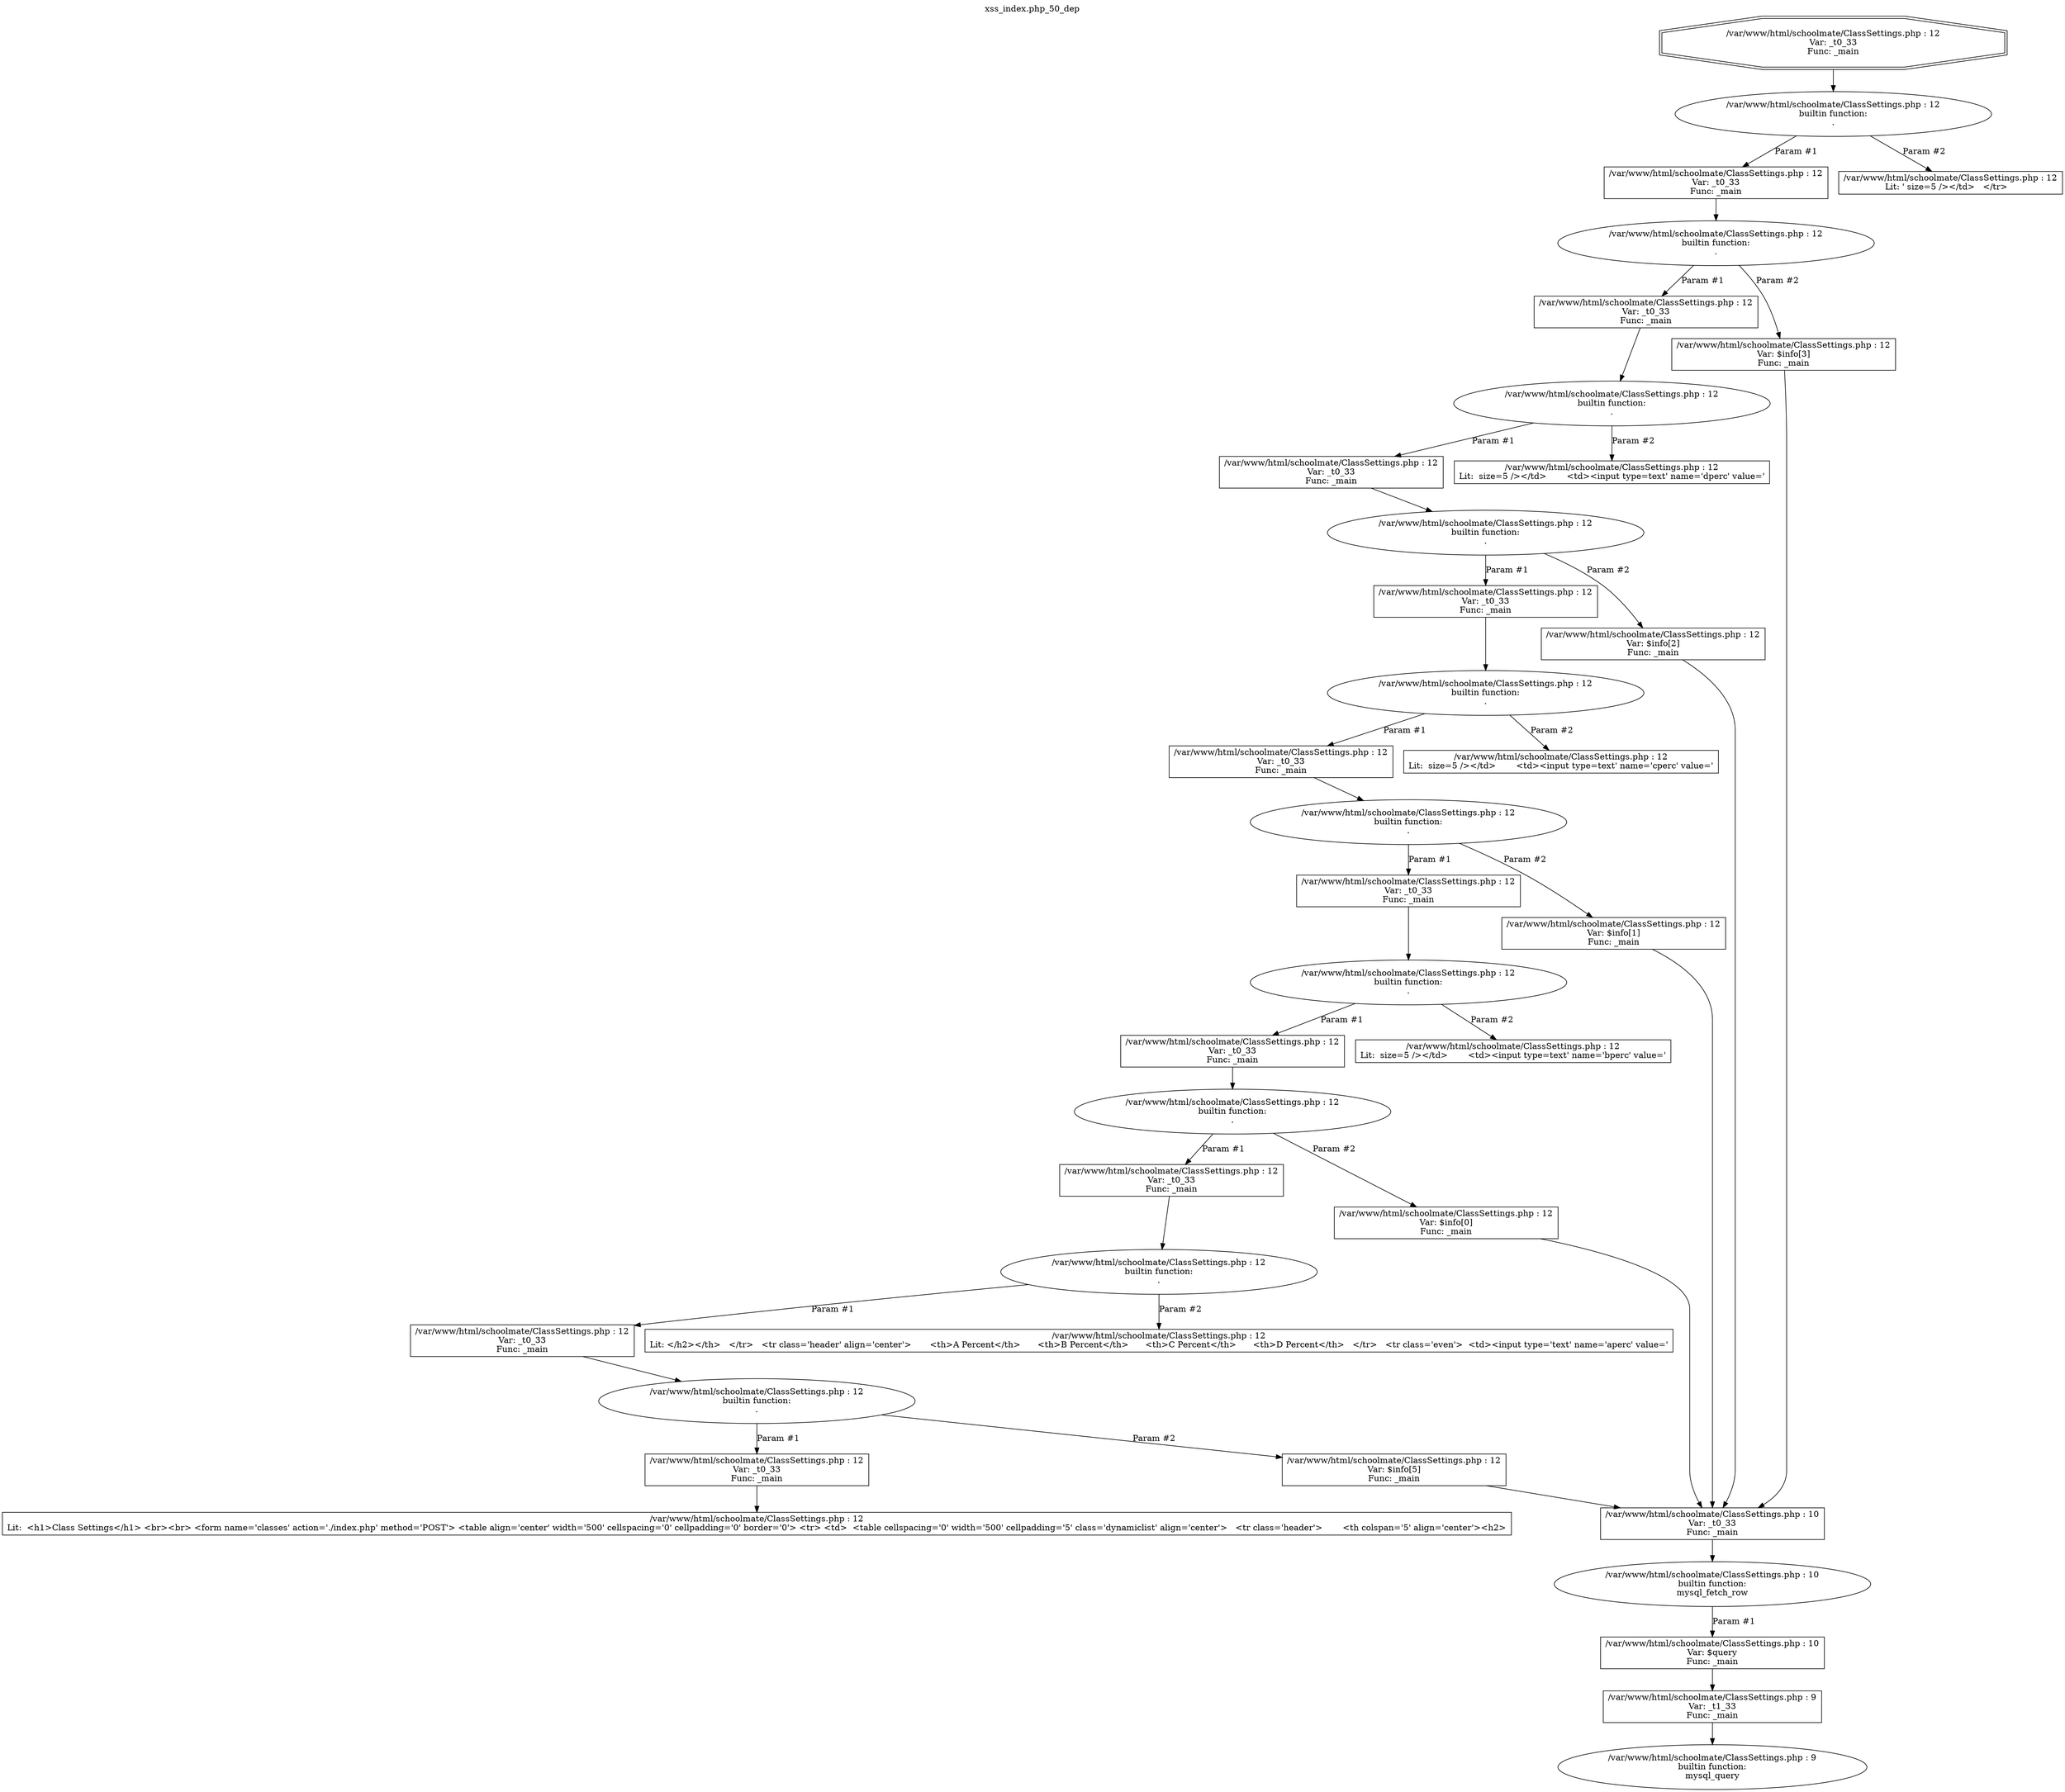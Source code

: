 digraph cfg {
  label="xss_index.php_50_dep";
  labelloc=t;
  n1 [shape=doubleoctagon, label="/var/www/html/schoolmate/ClassSettings.php : 12\nVar: _t0_33\nFunc: _main\n"];
  n2 [shape=ellipse, label="/var/www/html/schoolmate/ClassSettings.php : 12\nbuiltin function:\n.\n"];
  n3 [shape=box, label="/var/www/html/schoolmate/ClassSettings.php : 12\nVar: _t0_33\nFunc: _main\n"];
  n4 [shape=ellipse, label="/var/www/html/schoolmate/ClassSettings.php : 12\nbuiltin function:\n.\n"];
  n5 [shape=box, label="/var/www/html/schoolmate/ClassSettings.php : 12\nVar: _t0_33\nFunc: _main\n"];
  n6 [shape=ellipse, label="/var/www/html/schoolmate/ClassSettings.php : 12\nbuiltin function:\n.\n"];
  n7 [shape=box, label="/var/www/html/schoolmate/ClassSettings.php : 12\nVar: _t0_33\nFunc: _main\n"];
  n8 [shape=ellipse, label="/var/www/html/schoolmate/ClassSettings.php : 12\nbuiltin function:\n.\n"];
  n9 [shape=box, label="/var/www/html/schoolmate/ClassSettings.php : 12\nVar: _t0_33\nFunc: _main\n"];
  n10 [shape=ellipse, label="/var/www/html/schoolmate/ClassSettings.php : 12\nbuiltin function:\n.\n"];
  n11 [shape=box, label="/var/www/html/schoolmate/ClassSettings.php : 12\nVar: _t0_33\nFunc: _main\n"];
  n12 [shape=ellipse, label="/var/www/html/schoolmate/ClassSettings.php : 12\nbuiltin function:\n.\n"];
  n13 [shape=box, label="/var/www/html/schoolmate/ClassSettings.php : 12\nVar: _t0_33\nFunc: _main\n"];
  n14 [shape=ellipse, label="/var/www/html/schoolmate/ClassSettings.php : 12\nbuiltin function:\n.\n"];
  n15 [shape=box, label="/var/www/html/schoolmate/ClassSettings.php : 12\nVar: _t0_33\nFunc: _main\n"];
  n16 [shape=ellipse, label="/var/www/html/schoolmate/ClassSettings.php : 12\nbuiltin function:\n.\n"];
  n17 [shape=box, label="/var/www/html/schoolmate/ClassSettings.php : 12\nVar: _t0_33\nFunc: _main\n"];
  n18 [shape=ellipse, label="/var/www/html/schoolmate/ClassSettings.php : 12\nbuiltin function:\n.\n"];
  n19 [shape=box, label="/var/www/html/schoolmate/ClassSettings.php : 12\nVar: _t0_33\nFunc: _main\n"];
  n20 [shape=ellipse, label="/var/www/html/schoolmate/ClassSettings.php : 12\nbuiltin function:\n.\n"];
  n21 [shape=box, label="/var/www/html/schoolmate/ClassSettings.php : 12\nVar: _t0_33\nFunc: _main\n"];
  n22 [shape=box, label="/var/www/html/schoolmate/ClassSettings.php : 12\nLit:  <h1>Class Settings</h1> <br><br> <form name='classes' action='./index.php' method='POST'> <table align='center' width='500' cellspacing='0' cellpadding='0' border='0'> <tr> <td>  <table cellspacing='0' width='500' cellpadding='5' class='dynamiclist' align='center'>   <tr class='header'>	<th colspan='5' align='center'><h2>\n"];
  n23 [shape=box, label="/var/www/html/schoolmate/ClassSettings.php : 12\nVar: $info[5]\nFunc: _main\n"];
  n24 [shape=box, label="/var/www/html/schoolmate/ClassSettings.php : 10\nVar: _t0_33\nFunc: _main\n"];
  n25 [shape=ellipse, label="/var/www/html/schoolmate/ClassSettings.php : 10\nbuiltin function:\nmysql_fetch_row\n"];
  n26 [shape=box, label="/var/www/html/schoolmate/ClassSettings.php : 10\nVar: $query\nFunc: _main\n"];
  n27 [shape=box, label="/var/www/html/schoolmate/ClassSettings.php : 9\nVar: _t1_33\nFunc: _main\n"];
  n28 [shape=ellipse, label="/var/www/html/schoolmate/ClassSettings.php : 9\nbuiltin function:\nmysql_query\n"];
  n29 [shape=box, label="/var/www/html/schoolmate/ClassSettings.php : 12\nLit: </h2></th>   </tr>   <tr class='header' align='center'>	<th>A Percent</th>	<th>B Percent</th>	<th>C Percent</th>	<th>D Percent</th>   </tr>   <tr class='even'>	<td><input type='text' name='aperc' value='\n"];
  n30 [shape=box, label="/var/www/html/schoolmate/ClassSettings.php : 12\nVar: $info[0]\nFunc: _main\n"];
  n31 [shape=box, label="/var/www/html/schoolmate/ClassSettings.php : 12\nLit:  size=5 /></td>	<td><input type=text' name='bperc' value='\n"];
  n32 [shape=box, label="/var/www/html/schoolmate/ClassSettings.php : 12\nVar: $info[1]\nFunc: _main\n"];
  n33 [shape=box, label="/var/www/html/schoolmate/ClassSettings.php : 12\nLit:  size=5 /></td>	<td><input type=text' name='cperc' value='\n"];
  n34 [shape=box, label="/var/www/html/schoolmate/ClassSettings.php : 12\nVar: $info[2]\nFunc: _main\n"];
  n35 [shape=box, label="/var/www/html/schoolmate/ClassSettings.php : 12\nLit:  size=5 /></td>	<td><input type=text' name='dperc' value='\n"];
  n36 [shape=box, label="/var/www/html/schoolmate/ClassSettings.php : 12\nVar: $info[3]\nFunc: _main\n"];
  n37 [shape=box, label="/var/www/html/schoolmate/ClassSettings.php : 12\nLit: ' size=5 /></td>   </tr>   \n"];
  n1 -> n2;
  n3 -> n4;
  n5 -> n6;
  n7 -> n8;
  n9 -> n10;
  n11 -> n12;
  n13 -> n14;
  n15 -> n16;
  n17 -> n18;
  n19 -> n20;
  n21 -> n22;
  n20 -> n21[label="Param #1"];
  n20 -> n23[label="Param #2"];
  n24 -> n25;
  n27 -> n28;
  n26 -> n27;
  n25 -> n26[label="Param #1"];
  n23 -> n24;
  n18 -> n19[label="Param #1"];
  n18 -> n29[label="Param #2"];
  n16 -> n17[label="Param #1"];
  n16 -> n30[label="Param #2"];
  n30 -> n24;
  n14 -> n15[label="Param #1"];
  n14 -> n31[label="Param #2"];
  n12 -> n13[label="Param #1"];
  n12 -> n32[label="Param #2"];
  n32 -> n24;
  n10 -> n11[label="Param #1"];
  n10 -> n33[label="Param #2"];
  n8 -> n9[label="Param #1"];
  n8 -> n34[label="Param #2"];
  n34 -> n24;
  n6 -> n7[label="Param #1"];
  n6 -> n35[label="Param #2"];
  n4 -> n5[label="Param #1"];
  n4 -> n36[label="Param #2"];
  n36 -> n24;
  n2 -> n3[label="Param #1"];
  n2 -> n37[label="Param #2"];
}
